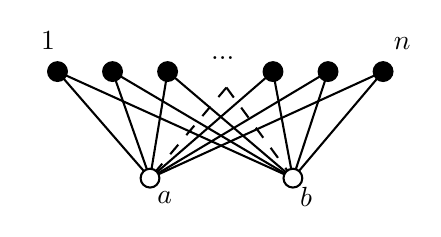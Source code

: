 \tikzset{every picture/.style={line width=0.75pt}} %set default line width to 0.75pt        
\begin{tikzpicture}[x=0.75pt,y=0.75pt,yscale=-1,xscale=1]
    %uncomment if require: \path (0,300); %set diagram left start at 0, and has height of 300

    %Shape: Circle [id:dp1921063798851721] 
    \draw  [color={rgb, 255:red, 0; green, 0; blue, 0 }  ,draw opacity=1 ][fill={rgb, 255:red, 0; green, 0; blue, 0 }  ,fill opacity=1 ] (155,98.12) .. controls (155,95.61) and (157.03,93.59) .. (159.53,93.59) .. controls (162.04,93.59) and (164.07,95.61) .. (164.07,98.12) .. controls (164.07,100.62) and (162.04,102.65) .. (159.53,102.65) .. controls (157.03,102.65) and (155,100.62) .. (155,98.12) -- cycle ;
    %Shape: Circle [id:dp8652635011551058] 
    \draw  [color={rgb, 255:red, 0; green, 0; blue, 0 }  ,draw opacity=1 ][fill={rgb, 255:red, 0; green, 0; blue, 0 }  ,fill opacity=1 ] (181.52,98.12) .. controls (181.52,95.61) and (183.55,93.59) .. (186.05,93.59) .. controls (188.56,93.59) and (190.59,95.61) .. (190.59,98.12) .. controls (190.59,100.62) and (188.56,102.65) .. (186.05,102.65) .. controls (183.55,102.65) and (181.52,100.62) .. (181.52,98.12) -- cycle ;
    %Shape: Circle [id:dp8623282721223469] 
    \draw  [color={rgb, 255:red, 0; green, 0; blue, 0 }  ,draw opacity=1 ][fill={rgb, 255:red, 0; green, 0; blue, 0 }  ,fill opacity=1 ] (208.04,98.12) .. controls (208.04,95.61) and (210.07,93.59) .. (212.57,93.59) .. controls (215.08,93.59) and (217.11,95.61) .. (217.11,98.12) .. controls (217.11,100.62) and (215.08,102.65) .. (212.57,102.65) .. controls (210.07,102.65) and (208.04,100.62) .. (208.04,98.12) -- cycle ;
    %Shape: Ellipse [id:dp020419695192863463] 
    \draw  [color={rgb, 255:red, 0; green, 0; blue, 0 }  ,draw opacity=1 ][fill={rgb, 255:red, 0; green, 0; blue, 0 }  ,fill opacity=1 ] (258.83,98.12) .. controls (258.83,95.61) and (260.86,93.59) .. (263.36,93.59) .. controls (265.86,93.59) and (267.89,95.61) .. (267.89,98.12) .. controls (267.89,100.62) and (265.86,102.65) .. (263.36,102.65) .. controls (260.86,102.65) and (258.83,100.62) .. (258.83,98.12) -- cycle ;
    %Shape: Ellipse [id:dp11816007249809068] 
    \draw  [color={rgb, 255:red, 0; green, 0; blue, 0 }  ,draw opacity=1 ][fill={rgb, 255:red, 0; green, 0; blue, 0 }  ,fill opacity=1 ] (285.35,98.12) .. controls (285.35,95.61) and (287.38,93.59) .. (289.88,93.59) .. controls (292.38,93.59) and (294.41,95.61) .. (294.41,98.12) .. controls (294.41,100.62) and (292.38,102.65) .. (289.88,102.65) .. controls (287.38,102.65) and (285.35,100.62) .. (285.35,98.12) -- cycle ;
    %Shape: Ellipse [id:dp4205387163345178] 
    \draw  [color={rgb, 255:red, 0; green, 0; blue, 0 }  ,draw opacity=1 ][fill={rgb, 255:red, 0; green, 0; blue, 0 }  ,fill opacity=1 ] (311.87,98.12) .. controls (311.87,95.61) and (313.9,93.59) .. (316.4,93.59) .. controls (318.9,93.59) and (320.93,95.61) .. (320.93,98.12) .. controls (320.93,100.62) and (318.9,102.65) .. (316.4,102.65) .. controls (313.9,102.65) and (311.87,100.62) .. (311.87,98.12) -- cycle ;
    %Straight Lines [id:da026922449121584924] 
    \draw    (159.53,98.12) -- (204.11,149.47) ;
    %Straight Lines [id:da8983098768084075] 
    \draw    (186.05,98.12) -- (204.11,149.47) ;
    %Straight Lines [id:da21513302357225061] 
    \draw    (212.57,98.12) -- (204.11,149.47) ;
    %Straight Lines [id:da7886172229669357] 
    \draw    (263.36,98.12) -- (204.11,149.47) ;
    %Straight Lines [id:da6905896783140681] 
    \draw    (289.88,98.12) -- (204.11,149.47) ;
    %Straight Lines [id:da32271448226012756] 
    \draw    (316.4,98.12) -- (204.11,149.47) ;
    %Straight Lines [id:da2837579216161594] 
    \draw    (316.4,98.12) -- (272.95,149.47) ;
    %Straight Lines [id:da05098195672731398] 
    \draw    (289.88,98.12) -- (272.95,149.47) ;
    %Straight Lines [id:da5002434110311629] 
    \draw    (263.36,98.12) -- (272.95,149.47) ;
    %Straight Lines [id:da699911204190933] 
    \draw    (212.57,98.12) -- (272.95,149.47) ;
    %Straight Lines [id:da09564444275351702] 
    \draw    (186.05,98.12) -- (272.95,149.47) ;
    %Straight Lines [id:da5903079702954108] 
    \draw    (159.53,98.12) -- (272.95,149.47) ;
    %Straight Lines [id:da4329261536324003] 
    \draw  [dash pattern={on 4.5pt off 4.5pt}]  (240.93,105.8) -- (272.95,149.47) ;
    %Straight Lines [id:da17885326378980726] 
    \draw  [dash pattern={on 4.5pt off 4.5pt}]  (240.93,105.8) -- (204.11,149.47) ;
    %Shape: Circle [id:dp9211501253525605] 
    \draw  [fill={rgb, 255:red, 255; green, 255; blue, 255 }  ,fill opacity=1 ] (199.58,149.47) .. controls (199.58,146.96) and (201.61,144.93) .. (204.11,144.93) .. controls (206.61,144.93) and (208.64,146.96) .. (208.64,149.47) .. controls (208.64,151.97) and (206.61,154) .. (204.11,154) .. controls (201.61,154) and (199.58,151.97) .. (199.58,149.47) -- cycle ;
    %Shape: Ellipse [id:dp39534451676131077] 
    \draw  [fill={rgb, 255:red, 255; green, 255; blue, 255 }  ,fill opacity=1 ] (268.42,149.47) .. controls (268.42,146.96) and (270.45,144.93) .. (272.95,144.93) .. controls (275.45,144.93) and (277.48,146.96) .. (277.48,149.47) .. controls (277.48,151.97) and (275.45,154) .. (272.95,154) .. controls (270.45,154) and (268.42,151.97) .. (268.42,149.47) -- cycle ;

    % Text Node
    \draw (232.08,89.57) node [anchor=north west][inner sep=0.75pt]   [align=left] {...};
    % Text Node
    \draw (206.11,154.47) node [anchor=north west][inner sep=0.75pt]   [align=left] {$\displaystyle a$};
    % Text Node
    \draw (274.95,152.47) node [anchor=north west][inner sep=0.75pt]   [align=left] {$\displaystyle b$};
    % Text Node
    \draw (150.11,77.47) node [anchor=north west][inner sep=0.75pt]   [align=left] {$\displaystyle 1$};
    % Text Node
    \draw (320.11,80.47) node [anchor=north west][inner sep=0.75pt]   [align=left] {$\displaystyle n$};
\end{tikzpicture}
